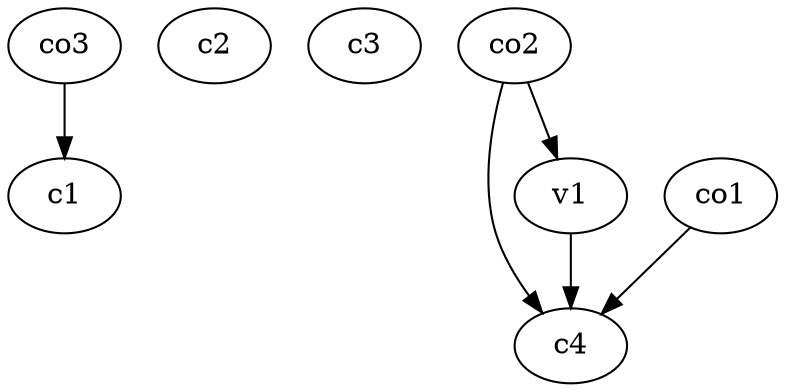 strict digraph  {
c1;
c2;
c3;
c4;
v1;
co1;
co2;
co3;
v1 -> c4  [weight=1];
co1 -> c4  [weight=1];
co2 -> c4  [weight=1];
co2 -> v1  [weight=1];
co3 -> c1  [weight=1];
}

